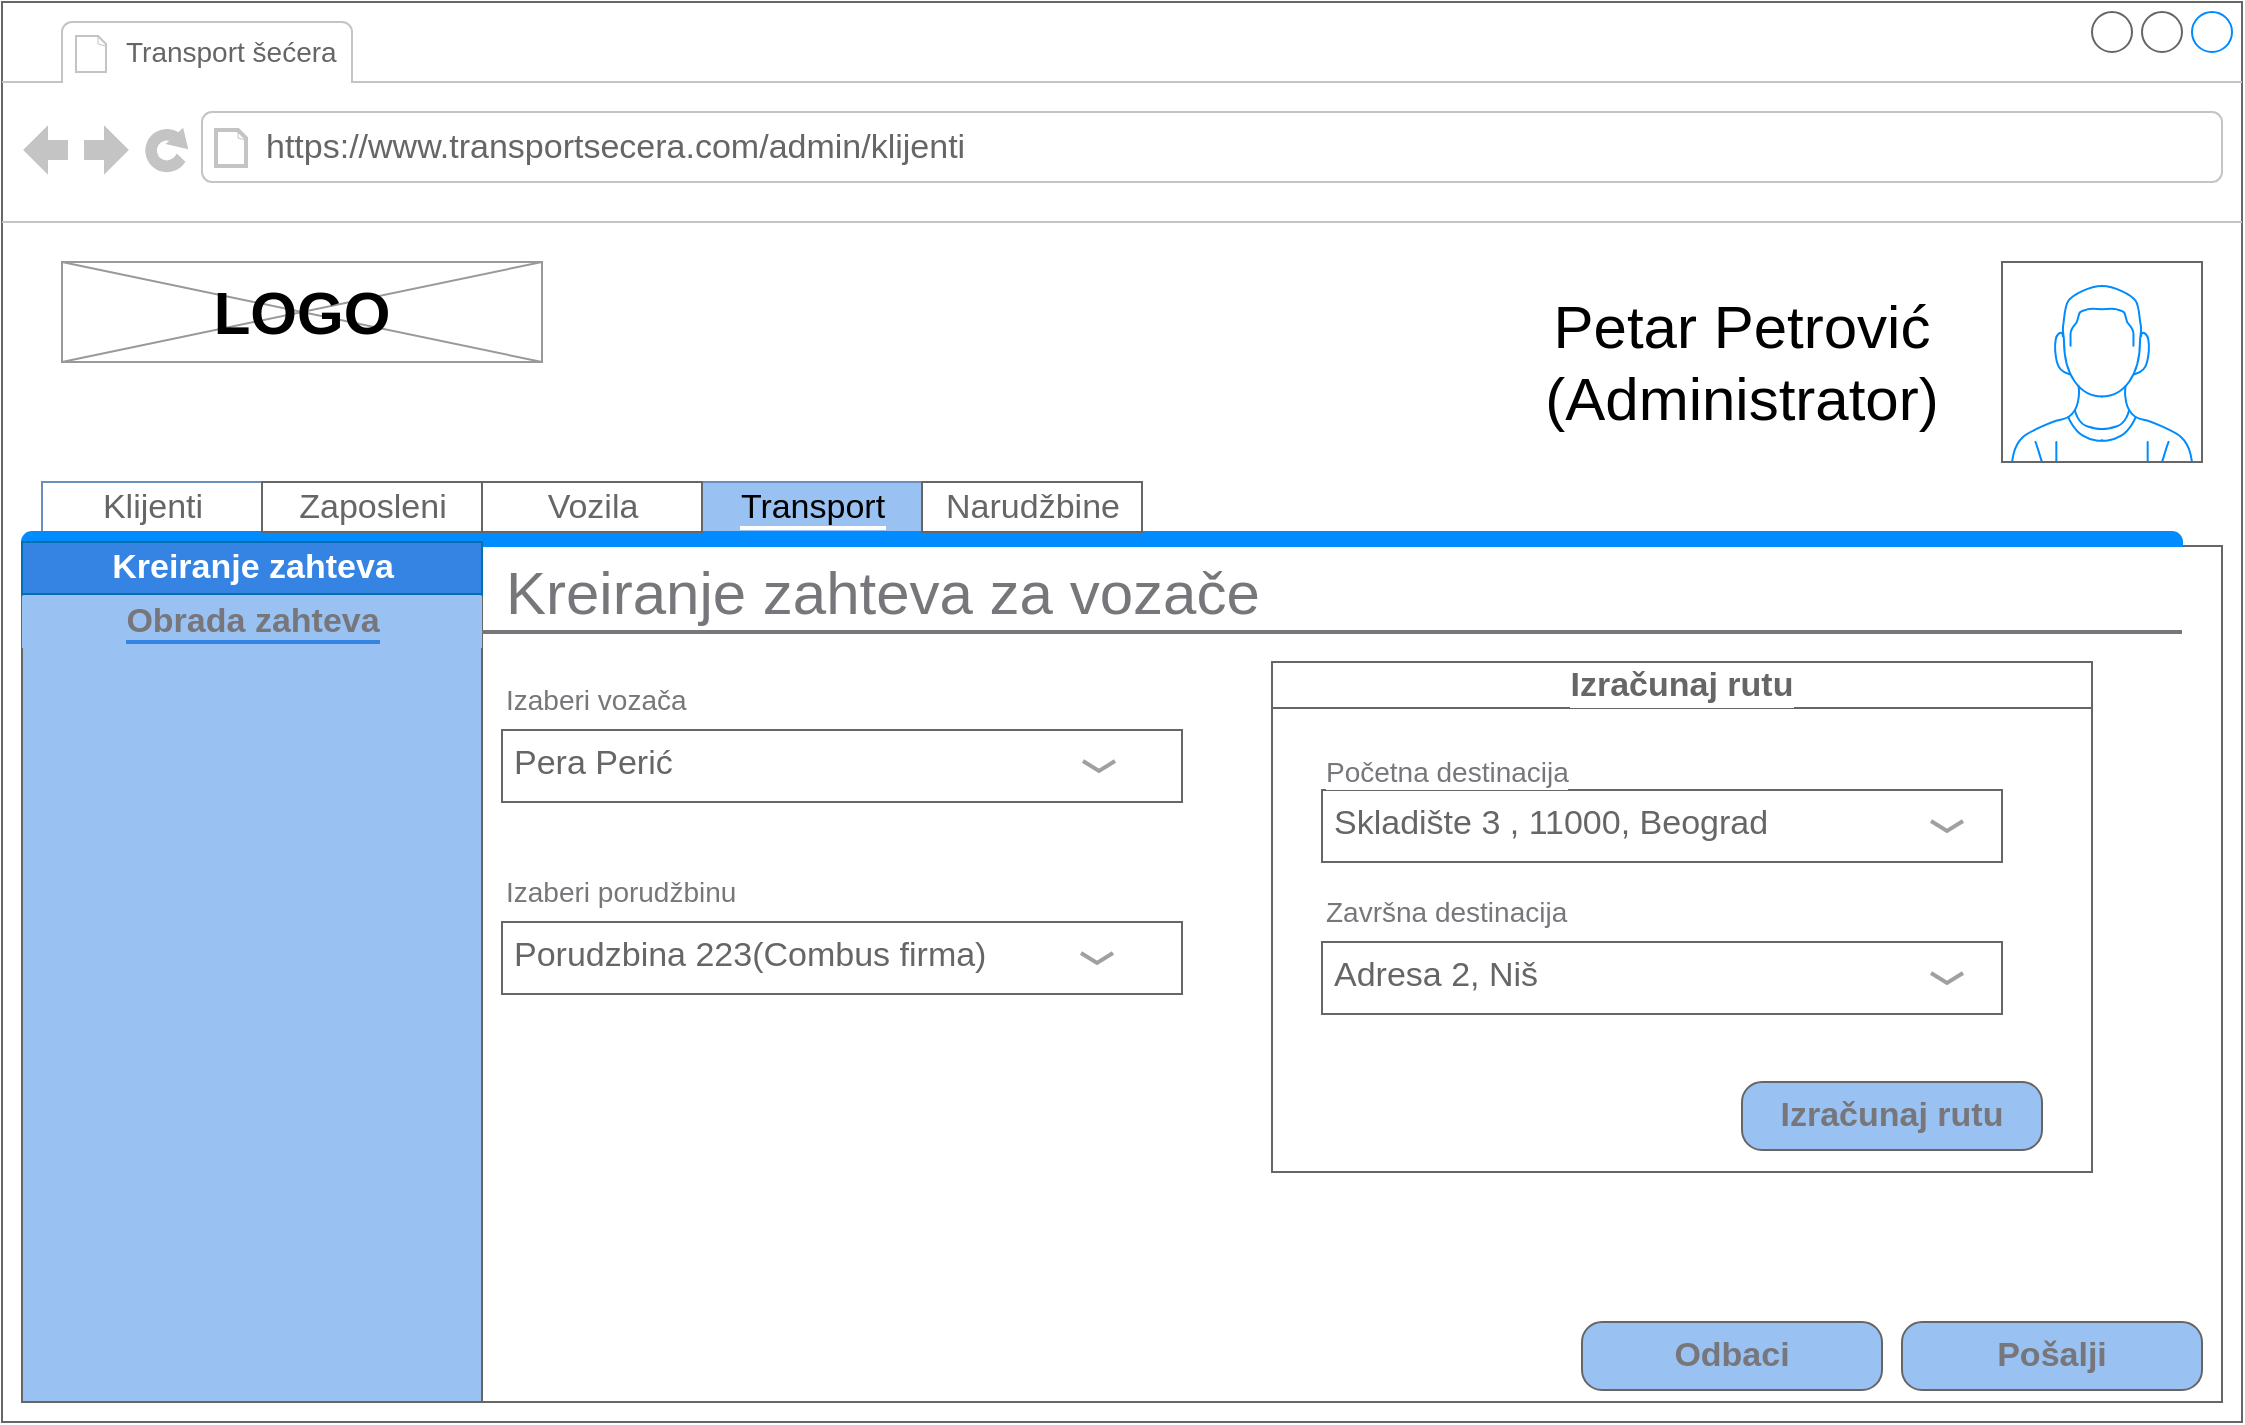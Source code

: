 <mxfile version="20.6.2" type="device"><diagram id="ky4BVYnxGXiWYMwusSBA" name="Page-1"><mxGraphModel dx="1422" dy="702" grid="1" gridSize="10" guides="1" tooltips="1" connect="1" arrows="1" fold="1" page="1" pageScale="1" pageWidth="1169" pageHeight="827" math="0" shadow="0"><root><mxCell id="0"/><mxCell id="1" parent="0"/><mxCell id="joHXfqHR-YhRdE-sdu8e-1" value="" style="strokeWidth=1;shadow=0;dashed=0;align=center;html=1;shape=mxgraph.mockup.containers.browserWindow;rSize=0;strokeColor=#666666;strokeColor2=#008cff;strokeColor3=#c4c4c4;mainText=,;recursiveResize=0;" parent="1" vertex="1"><mxGeometry x="40" y="80" width="1120" height="710" as="geometry"/></mxCell><mxCell id="joHXfqHR-YhRdE-sdu8e-2" value="Transport šećera" style="strokeWidth=1;shadow=0;dashed=0;align=center;html=1;shape=mxgraph.mockup.containers.anchor;fontSize=14;fontColor=#666666;align=left;" parent="joHXfqHR-YhRdE-sdu8e-1" vertex="1"><mxGeometry x="60" y="10" width="110" height="30" as="geometry"/></mxCell><mxCell id="joHXfqHR-YhRdE-sdu8e-3" value="https://www.transportsecera.com/admin/klijenti" style="strokeWidth=1;shadow=0;dashed=0;align=center;html=1;shape=mxgraph.mockup.containers.anchor;rSize=0;fontSize=17;fontColor=#666666;align=left;" parent="joHXfqHR-YhRdE-sdu8e-1" vertex="1"><mxGeometry x="130" y="60" width="450" height="26" as="geometry"/></mxCell><mxCell id="joHXfqHR-YhRdE-sdu8e-10" value="" style="verticalLabelPosition=bottom;shadow=0;dashed=0;align=center;html=1;verticalAlign=top;strokeWidth=1;shape=mxgraph.mockup.graphics.simpleIcon;strokeColor=#999999;fontSize=14;" parent="joHXfqHR-YhRdE-sdu8e-1" vertex="1"><mxGeometry x="30" y="130" width="240" height="50" as="geometry"/></mxCell><mxCell id="joHXfqHR-YhRdE-sdu8e-11" value="&lt;div style=&quot;font-size: 30px;&quot;&gt;LOGO&lt;/div&gt;" style="text;html=1;strokeColor=none;fillColor=none;align=center;verticalAlign=middle;whiteSpace=wrap;rounded=0;fontSize=30;fontStyle=1" parent="joHXfqHR-YhRdE-sdu8e-1" vertex="1"><mxGeometry x="120" y="140" width="60" height="30" as="geometry"/></mxCell><mxCell id="joHXfqHR-YhRdE-sdu8e-12" value="" style="verticalLabelPosition=bottom;shadow=0;dashed=0;align=center;html=1;verticalAlign=top;strokeWidth=1;shape=mxgraph.mockup.containers.userMale;strokeColor=#666666;strokeColor2=#008cff;fontSize=30;" parent="joHXfqHR-YhRdE-sdu8e-1" vertex="1"><mxGeometry x="1000" y="130" width="100" height="100" as="geometry"/></mxCell><mxCell id="joHXfqHR-YhRdE-sdu8e-13" value="&lt;div&gt;Petar Petrović &lt;br&gt;&lt;/div&gt;&lt;div&gt;(Administrator)&lt;br&gt;&lt;/div&gt;" style="text;html=1;strokeColor=none;fillColor=none;align=center;verticalAlign=middle;whiteSpace=wrap;rounded=0;fontSize=30;" parent="joHXfqHR-YhRdE-sdu8e-1" vertex="1"><mxGeometry x="750" y="140" width="240" height="80" as="geometry"/></mxCell><mxCell id="joHXfqHR-YhRdE-sdu8e-47" value="&lt;span style=&quot;background-color: rgb(153, 193, 241);&quot;&gt;Transport&lt;/span&gt;" style="strokeColor=#6c8ebf;fillColor=#99c1f1;gradientColor=inherit;strokeWidth=1;shadow=0;dashed=0;align=center;html=1;shape=mxgraph.mockup.containers.rrect;rSize=0;fontSize=17;fontColor=default;gradientColor=none;labelBackgroundColor=default;" parent="joHXfqHR-YhRdE-sdu8e-1" vertex="1"><mxGeometry width="110" height="25" relative="1" as="geometry"><mxPoint x="350" y="240" as="offset"/></mxGeometry></mxCell><mxCell id="joHXfqHR-YhRdE-sdu8e-41" value="" style="strokeWidth=1;shadow=0;dashed=0;align=center;html=1;shape=mxgraph.mockup.containers.marginRect2;rectMarginTop=32;strokeColor=#666666;gradientColor=none;labelBackgroundColor=default;fontSize=30;fontColor=#000000;" parent="joHXfqHR-YhRdE-sdu8e-1" vertex="1"><mxGeometry x="10" y="240" width="1100" height="460" as="geometry"/></mxCell><mxCell id="joHXfqHR-YhRdE-sdu8e-42" value="&lt;font color=&quot;#666666&quot;&gt;Klijenti&lt;/font&gt;" style="strokeColor=#6c8ebf;fillColor=#FFFFFF;gradientColor=#7ea6e0;strokeWidth=1;shadow=0;dashed=0;align=center;html=1;shape=mxgraph.mockup.containers.rrect;rSize=0;fontSize=17;gradientColor=none;labelBackgroundColor=default;" parent="joHXfqHR-YhRdE-sdu8e-41" vertex="1"><mxGeometry width="110" height="25" relative="1" as="geometry"><mxPoint x="10" as="offset"/></mxGeometry></mxCell><mxCell id="joHXfqHR-YhRdE-sdu8e-45" value="" style="strokeWidth=1;shadow=0;dashed=0;align=center;html=1;shape=mxgraph.mockup.containers.topButton;rSize=5;strokeColor=#008cff;fillColor=#008cff;gradientColor=none;resizeWidth=1;movable=0;deletable=1;labelBackgroundColor=default;fontSize=30;fontColor=#000000;" parent="joHXfqHR-YhRdE-sdu8e-41" vertex="1"><mxGeometry width="1080" height="7" relative="1" as="geometry"><mxPoint y="25" as="offset"/></mxGeometry></mxCell><mxCell id="joHXfqHR-YhRdE-sdu8e-51" value="Zaposleni" style="strokeColor=inherit;fillColor=inherit;gradientColor=inherit;strokeWidth=1;shadow=0;dashed=0;align=center;html=1;shape=mxgraph.mockup.containers.rrect;rSize=0;fontSize=17;fontColor=#666666;gradientColor=none;labelBackgroundColor=default;" parent="joHXfqHR-YhRdE-sdu8e-41" vertex="1"><mxGeometry width="110" height="25" relative="1" as="geometry"><mxPoint x="120" as="offset"/></mxGeometry></mxCell><mxCell id="joHXfqHR-YhRdE-sdu8e-58" value="Vozila" style="strokeColor=inherit;fillColor=inherit;gradientColor=inherit;strokeWidth=1;shadow=0;dashed=0;align=center;html=1;shape=mxgraph.mockup.containers.rrect;rSize=0;fontSize=17;fontColor=#666666;gradientColor=none;labelBackgroundColor=default;" parent="joHXfqHR-YhRdE-sdu8e-41" vertex="1"><mxGeometry width="110" height="25" relative="1" as="geometry"><mxPoint x="230" as="offset"/></mxGeometry></mxCell><mxCell id="joHXfqHR-YhRdE-sdu8e-76" value="" style="strokeWidth=1;shadow=0;dashed=0;align=center;html=1;shape=mxgraph.mockup.containers.rrect;rSize=0;strokeColor=#666666;labelBackgroundColor=#99c1f1;fontSize=30;fontColor=#000000;fillColor=#99c1f1;" parent="joHXfqHR-YhRdE-sdu8e-41" vertex="1"><mxGeometry y="30" width="230" height="430" as="geometry"/></mxCell><mxCell id="joHXfqHR-YhRdE-sdu8e-77" value="&lt;span style=&quot;background-color: rgb(153, 193, 241);&quot;&gt;Obrada zahteva&lt;/span&gt;" style="strokeColor=none;fillColor=#99c1f1;strokeWidth=1;shadow=0;dashed=0;align=center;html=1;shape=mxgraph.mockup.containers.rrect;rSize=0;fontSize=17;fontColor=#77767b;fontStyle=1;resizeWidth=1;labelBackgroundColor=#3584E4;" parent="joHXfqHR-YhRdE-sdu8e-76" vertex="1"><mxGeometry width="230" height="26" relative="1" as="geometry"><mxPoint y="27" as="offset"/></mxGeometry></mxCell><mxCell id="joHXfqHR-YhRdE-sdu8e-78" value="Kreiranje zahteva" style="strokeColor=#006EAF;fillColor=#3584e4;strokeWidth=1;shadow=0;dashed=0;align=center;html=1;shape=mxgraph.mockup.containers.rrect;rSize=0;fontSize=17;fontColor=#ffffff;fontStyle=1;resizeWidth=1;labelBackgroundColor=#3584e4;" parent="joHXfqHR-YhRdE-sdu8e-76" vertex="1"><mxGeometry width="230" height="26" relative="1" as="geometry"><mxPoint as="offset"/></mxGeometry></mxCell><mxCell id="joHXfqHR-YhRdE-sdu8e-81" value="Kreiranje zahteva za vozače" style="text;html=1;strokeColor=none;fillColor=none;align=left;verticalAlign=middle;whiteSpace=wrap;rounded=0;labelBackgroundColor=#ffffff;fontSize=30;fontColor=#77767b;" parent="joHXfqHR-YhRdE-sdu8e-41" vertex="1"><mxGeometry x="240" y="40" width="450" height="30" as="geometry"/></mxCell><mxCell id="joHXfqHR-YhRdE-sdu8e-82" value="Pera Perić" style="strokeWidth=1;shadow=0;dashed=0;align=center;html=1;shape=mxgraph.mockup.text.textBox;fontColor=#666666;align=left;fontSize=17;spacingLeft=4;spacingTop=-3;strokeColor=#666666;mainText=;labelBackgroundColor=#ffffff;fillColor=#ffffff;" parent="joHXfqHR-YhRdE-sdu8e-41" vertex="1"><mxGeometry x="240" y="124" width="340" height="36" as="geometry"/></mxCell><mxCell id="joHXfqHR-YhRdE-sdu8e-84" value="" style="line;strokeWidth=2;html=1;labelBackgroundColor=#ffffff;strokeColor=#77767b;fontSize=30;fontColor=#77767b;fillColor=#ffffff;" parent="joHXfqHR-YhRdE-sdu8e-41" vertex="1"><mxGeometry x="230" y="70" width="850" height="10" as="geometry"/></mxCell><mxCell id="joHXfqHR-YhRdE-sdu8e-86" value="&lt;div&gt;Izaberi vozača&lt;br&gt;&lt;/div&gt;" style="text;html=1;strokeColor=none;fillColor=none;align=left;verticalAlign=middle;whiteSpace=wrap;rounded=0;labelBackgroundColor=#ffffff;fontSize=14;fontColor=#77767b;" parent="joHXfqHR-YhRdE-sdu8e-41" vertex="1"><mxGeometry x="240" y="94" width="340" height="30" as="geometry"/></mxCell><mxCell id="joHXfqHR-YhRdE-sdu8e-159" value="&lt;font color=&quot;#77767b&quot;&gt;Pošalji&lt;/font&gt;" style="strokeWidth=1;shadow=0;dashed=0;align=center;html=1;shape=mxgraph.mockup.buttons.button;strokeColor=#666666;fontColor=#ffffff;mainText=;buttonStyle=round;fontSize=17;fontStyle=1;fillColor=#99c1f1;whiteSpace=wrap;labelBackgroundColor=#99c1f1;" parent="joHXfqHR-YhRdE-sdu8e-41" vertex="1"><mxGeometry x="940" y="420" width="150" height="34" as="geometry"/></mxCell><mxCell id="joHXfqHR-YhRdE-sdu8e-163" value="&lt;font color=&quot;#77767b&quot;&gt;Odbaci&lt;/font&gt;" style="strokeWidth=1;shadow=0;dashed=0;align=center;html=1;shape=mxgraph.mockup.buttons.button;strokeColor=#666666;fontColor=#ffffff;mainText=;buttonStyle=round;fontSize=17;fontStyle=1;fillColor=#99c1f1;whiteSpace=wrap;labelBackgroundColor=#99c1f1;" parent="joHXfqHR-YhRdE-sdu8e-41" vertex="1"><mxGeometry x="780" y="420" width="150" height="34" as="geometry"/></mxCell><mxCell id="2EfeO96PqYTs1jEhjYF_-2" value="" style="html=1;verticalLabelPosition=bottom;labelBackgroundColor=#ffffff;verticalAlign=top;shadow=0;dashed=0;strokeWidth=2;shape=mxgraph.ios7.misc.more;strokeColor=#a0a0a0;fontFamily=Helvetica;fontSize=17;fontColor=#666666;fillColor=inherit;gradientColor=none;rotation=90;" vertex="1" parent="joHXfqHR-YhRdE-sdu8e-41"><mxGeometry x="536" y="134" width="5" height="16" as="geometry"/></mxCell><mxCell id="2EfeO96PqYTs1jEhjYF_-3" value="Porudzbina 223(Combus firma)" style="strokeWidth=1;shadow=0;dashed=0;align=center;html=1;shape=mxgraph.mockup.text.textBox;fontColor=#666666;align=left;fontSize=17;spacingLeft=4;spacingTop=-3;strokeColor=#666666;mainText=;labelBackgroundColor=#ffffff;fillColor=#ffffff;" vertex="1" parent="joHXfqHR-YhRdE-sdu8e-41"><mxGeometry x="240" y="220" width="340" height="36" as="geometry"/></mxCell><mxCell id="2EfeO96PqYTs1jEhjYF_-4" value="&lt;div&gt;Izaberi porudžbinu&lt;br&gt;&lt;/div&gt;" style="text;html=1;strokeColor=none;fillColor=none;align=left;verticalAlign=middle;whiteSpace=wrap;rounded=0;labelBackgroundColor=#ffffff;fontSize=14;fontColor=#77767b;" vertex="1" parent="joHXfqHR-YhRdE-sdu8e-41"><mxGeometry x="240" y="190" width="340" height="30" as="geometry"/></mxCell><mxCell id="2EfeO96PqYTs1jEhjYF_-5" value="" style="html=1;verticalLabelPosition=bottom;labelBackgroundColor=#ffffff;verticalAlign=top;shadow=0;dashed=0;strokeWidth=2;shape=mxgraph.ios7.misc.more;strokeColor=#a0a0a0;fontFamily=Helvetica;fontSize=17;fontColor=#666666;fillColor=inherit;gradientColor=none;rotation=90;" vertex="1" parent="joHXfqHR-YhRdE-sdu8e-41"><mxGeometry x="535" y="230" width="5" height="16" as="geometry"/></mxCell><mxCell id="2EfeO96PqYTs1jEhjYF_-8" value="Izračunaj rutu" style="swimlane;whiteSpace=wrap;html=1;shadow=0;dashed=0;labelBackgroundColor=default;strokeColor=inherit;strokeWidth=1;fontFamily=Helvetica;fontSize=17;fontColor=#666666;fillColor=inherit;gradientColor=none;" vertex="1" parent="joHXfqHR-YhRdE-sdu8e-41"><mxGeometry x="625" y="90" width="410" height="255" as="geometry"/></mxCell><mxCell id="2EfeO96PqYTs1jEhjYF_-6" value="Skladište 3 , 11000, Beograd" style="strokeWidth=1;shadow=0;dashed=0;align=center;html=1;shape=mxgraph.mockup.text.textBox;fontColor=#666666;align=left;fontSize=17;spacingLeft=4;spacingTop=-3;strokeColor=#666666;mainText=;labelBackgroundColor=#ffffff;fillColor=#ffffff;" vertex="1" parent="2EfeO96PqYTs1jEhjYF_-8"><mxGeometry x="25" y="64" width="340" height="36" as="geometry"/></mxCell><mxCell id="2EfeO96PqYTs1jEhjYF_-9" value="&lt;div&gt;Početna destinacija&lt;br&gt;&lt;/div&gt;" style="text;html=1;strokeColor=none;fillColor=none;align=left;verticalAlign=middle;whiteSpace=wrap;rounded=0;labelBackgroundColor=#ffffff;fontSize=14;fontColor=#77767b;" vertex="1" parent="2EfeO96PqYTs1jEhjYF_-8"><mxGeometry x="25" y="40" width="340" height="30" as="geometry"/></mxCell><mxCell id="2EfeO96PqYTs1jEhjYF_-10" value="&lt;div&gt;Završna destinacija&lt;br&gt;&lt;/div&gt;" style="text;html=1;strokeColor=none;fillColor=none;align=left;verticalAlign=middle;whiteSpace=wrap;rounded=0;labelBackgroundColor=#ffffff;fontSize=14;fontColor=#77767b;" vertex="1" parent="2EfeO96PqYTs1jEhjYF_-8"><mxGeometry x="25" y="110" width="340" height="30" as="geometry"/></mxCell><mxCell id="2EfeO96PqYTs1jEhjYF_-7" value="Adresa 2, Niš" style="strokeWidth=1;shadow=0;dashed=0;align=center;html=1;shape=mxgraph.mockup.text.textBox;fontColor=#666666;align=left;fontSize=17;spacingLeft=4;spacingTop=-3;strokeColor=#666666;mainText=;labelBackgroundColor=#ffffff;fillColor=#ffffff;" vertex="1" parent="2EfeO96PqYTs1jEhjYF_-8"><mxGeometry x="25" y="140" width="340" height="36" as="geometry"/></mxCell><mxCell id="2EfeO96PqYTs1jEhjYF_-11" value="" style="html=1;verticalLabelPosition=bottom;labelBackgroundColor=#ffffff;verticalAlign=top;shadow=0;dashed=0;strokeWidth=2;shape=mxgraph.ios7.misc.more;strokeColor=#a0a0a0;fontFamily=Helvetica;fontSize=17;fontColor=#666666;fillColor=inherit;gradientColor=none;rotation=90;" vertex="1" parent="2EfeO96PqYTs1jEhjYF_-8"><mxGeometry x="335" y="74" width="5" height="16" as="geometry"/></mxCell><mxCell id="2EfeO96PqYTs1jEhjYF_-12" value="" style="html=1;verticalLabelPosition=bottom;labelBackgroundColor=#ffffff;verticalAlign=top;shadow=0;dashed=0;strokeWidth=2;shape=mxgraph.ios7.misc.more;strokeColor=#a0a0a0;fontFamily=Helvetica;fontSize=17;fontColor=#666666;fillColor=inherit;gradientColor=none;rotation=90;" vertex="1" parent="2EfeO96PqYTs1jEhjYF_-8"><mxGeometry x="335" y="150" width="5" height="16" as="geometry"/></mxCell><mxCell id="2EfeO96PqYTs1jEhjYF_-13" value="&lt;font color=&quot;#77767b&quot;&gt;Izračunaj rutu&lt;/font&gt;" style="strokeWidth=1;shadow=0;dashed=0;align=center;html=1;shape=mxgraph.mockup.buttons.button;strokeColor=#666666;fontColor=#ffffff;mainText=;buttonStyle=round;fontSize=17;fontStyle=1;fillColor=#99c1f1;whiteSpace=wrap;labelBackgroundColor=#99c1f1;" vertex="1" parent="2EfeO96PqYTs1jEhjYF_-8"><mxGeometry x="235" y="210" width="150" height="34" as="geometry"/></mxCell><mxCell id="joHXfqHR-YhRdE-sdu8e-57" value="Narudžbine" style="strokeColor=inherit;fillColor=inherit;gradientColor=inherit;strokeWidth=1;shadow=0;dashed=0;align=center;html=1;shape=mxgraph.mockup.containers.rrect;rSize=0;fontSize=17;fontColor=#666666;gradientColor=none;labelBackgroundColor=default;" parent="joHXfqHR-YhRdE-sdu8e-1" vertex="1"><mxGeometry width="110" height="25" relative="1" as="geometry"><mxPoint x="460" y="240" as="offset"/></mxGeometry></mxCell></root></mxGraphModel></diagram></mxfile>